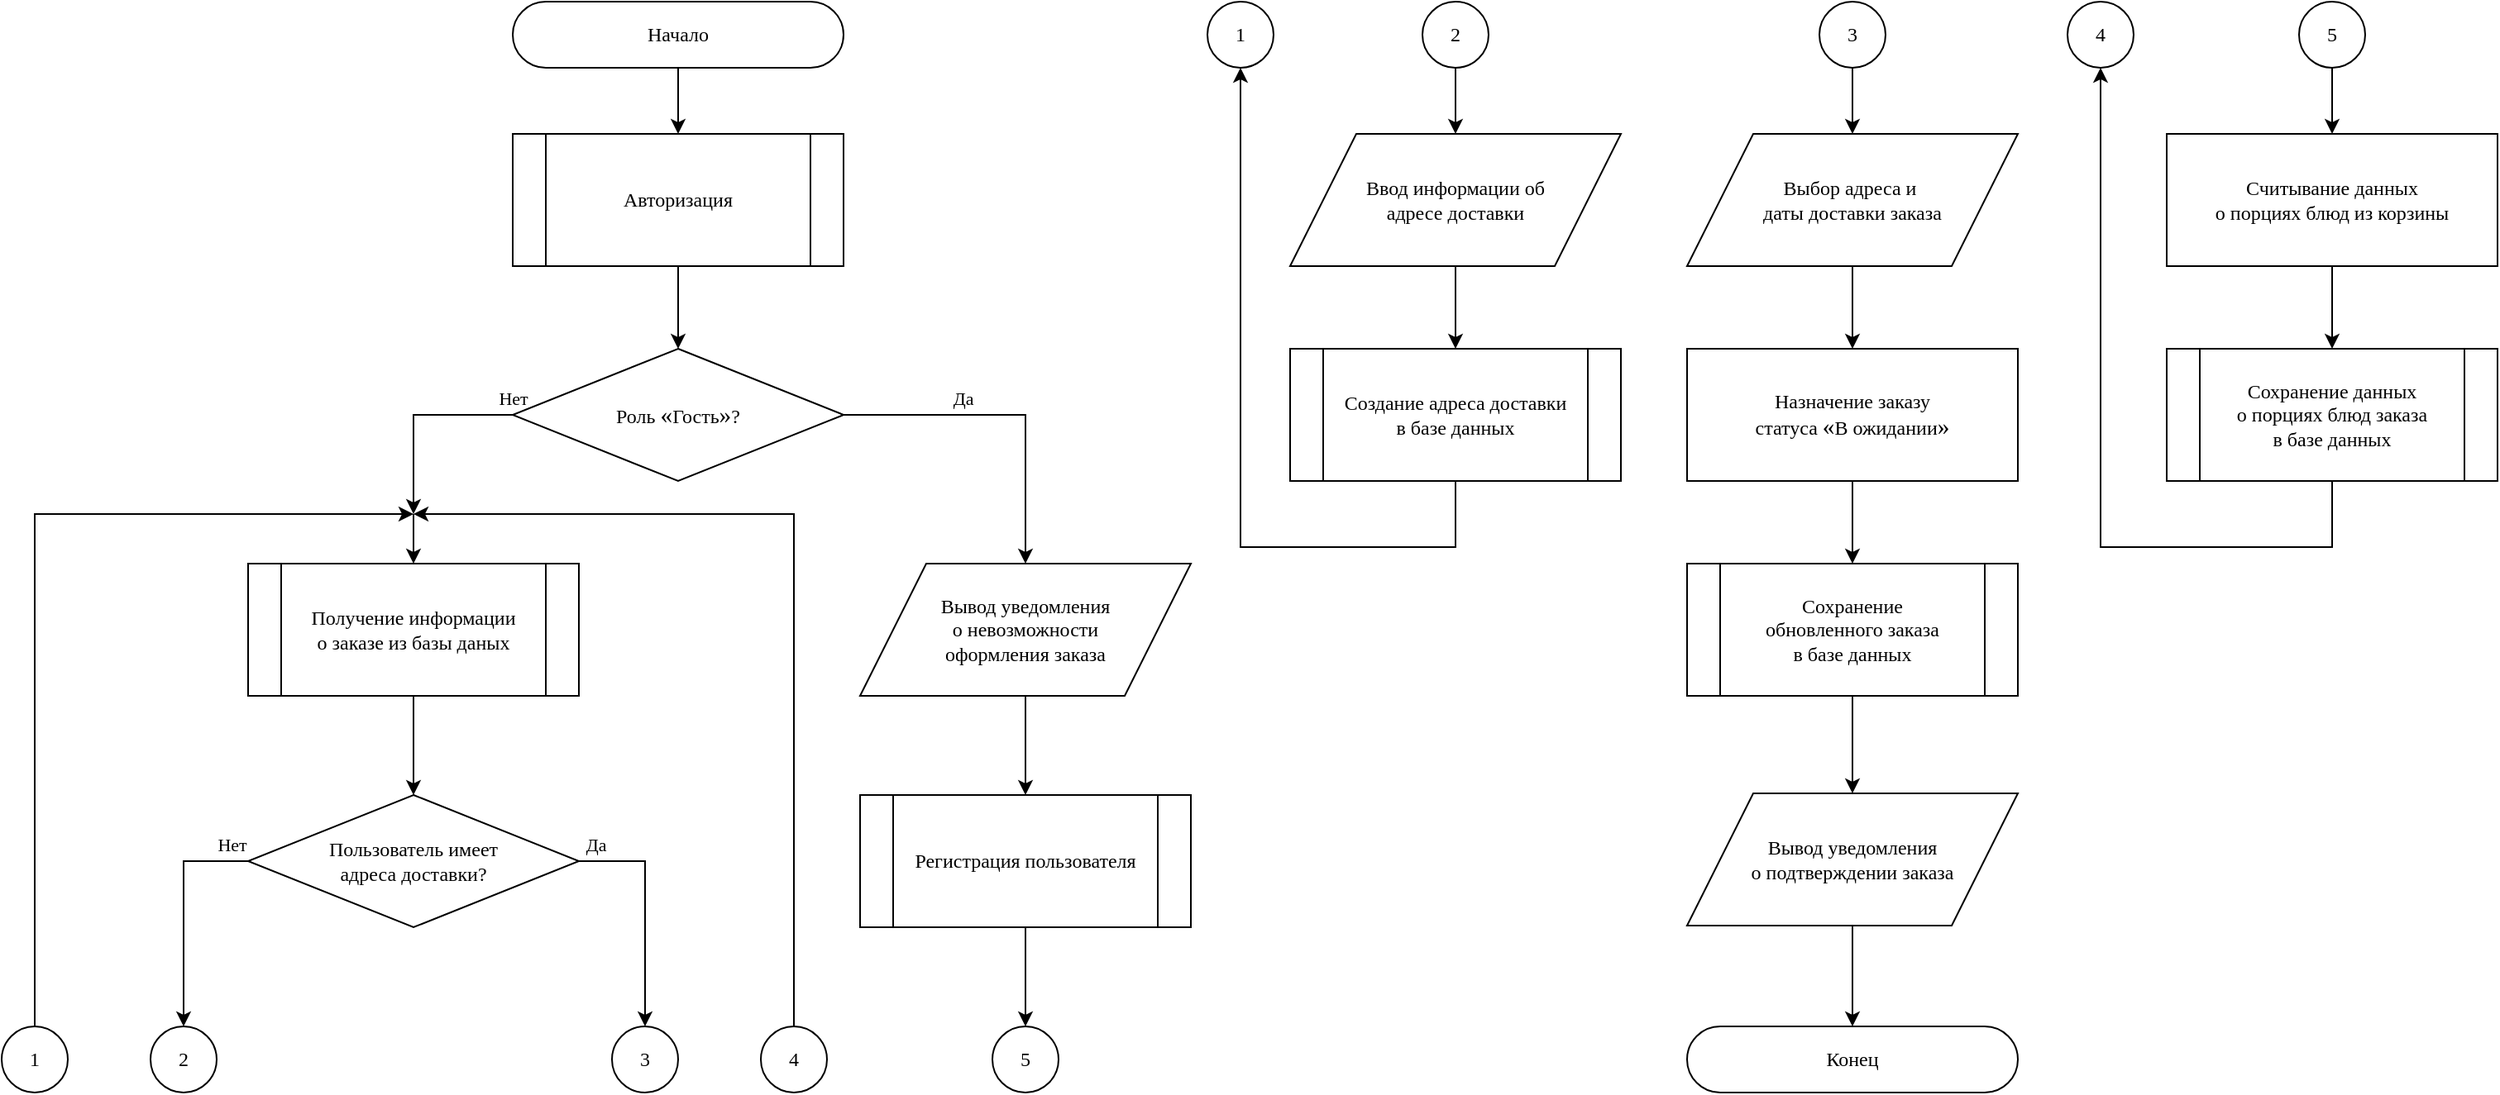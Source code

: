 <mxfile version="24.4.13" type="device">
  <diagram name="Страница 1" id="-n3ZtKhkqxrYvbQOFj7h">
    <mxGraphModel dx="427" dy="647" grid="1" gridSize="10" guides="1" tooltips="1" connect="1" arrows="1" fold="1" page="1" pageScale="1" pageWidth="827" pageHeight="1169" math="0" shadow="0">
      <root>
        <mxCell id="0" />
        <mxCell id="1" parent="0" />
        <mxCell id="wGF4QDSBqwht4SFHpFNi-1" style="edgeStyle=orthogonalEdgeStyle;rounded=0;orthogonalLoop=1;jettySize=auto;html=1;fontFamily=Times New Roman;" parent="1" source="wGF4QDSBqwht4SFHpFNi-2" target="wGF4QDSBqwht4SFHpFNi-42" edge="1">
          <mxGeometry relative="1" as="geometry" />
        </mxCell>
        <mxCell id="wGF4QDSBqwht4SFHpFNi-2" value="Вывод уведомления&lt;div&gt;о невозможности&lt;/div&gt;&lt;div&gt;оформления заказа&lt;/div&gt;" style="shape=parallelogram;perimeter=parallelogramPerimeter;whiteSpace=wrap;html=1;fixedSize=1;fillColor=none;size=40;fontFamily=Times New Roman;" parent="1" vertex="1">
          <mxGeometry x="1720" y="900" width="200" height="80" as="geometry" />
        </mxCell>
        <mxCell id="wGF4QDSBqwht4SFHpFNi-3" style="edgeStyle=orthogonalEdgeStyle;rounded=0;orthogonalLoop=1;jettySize=auto;html=1;fontFamily=Times New Roman;" parent="1" source="wGF4QDSBqwht4SFHpFNi-4" target="wGF4QDSBqwht4SFHpFNi-40" edge="1">
          <mxGeometry relative="1" as="geometry" />
        </mxCell>
        <mxCell id="wGF4QDSBqwht4SFHpFNi-4" value="Считывание данных&lt;div&gt;&lt;span style=&quot;background-color: initial;&quot;&gt;о порциях блюд из корзины&lt;/span&gt;&lt;/div&gt;" style="rounded=0;whiteSpace=wrap;html=1;fillColor=none;fontFamily=Times New Roman;" parent="1" vertex="1">
          <mxGeometry x="2510" y="640" width="200" height="80" as="geometry" />
        </mxCell>
        <mxCell id="wGF4QDSBqwht4SFHpFNi-5" style="edgeStyle=orthogonalEdgeStyle;rounded=0;orthogonalLoop=1;jettySize=auto;html=1;fontFamily=Times New Roman;" parent="1" source="zUssqjBcosS5e7GhP15O-6" edge="1">
          <mxGeometry relative="1" as="geometry">
            <mxPoint x="1450" y="870" as="targetPoint" />
            <Array as="points">
              <mxPoint x="1221" y="870" />
            </Array>
            <mxPoint x="1190" y="1170" as="sourcePoint" />
          </mxGeometry>
        </mxCell>
        <mxCell id="zUssqjBcosS5e7GhP15O-8" style="edgeStyle=orthogonalEdgeStyle;rounded=0;orthogonalLoop=1;jettySize=auto;html=1;" parent="1" source="wGF4QDSBqwht4SFHpFNi-6" target="zUssqjBcosS5e7GhP15O-4" edge="1">
          <mxGeometry relative="1" as="geometry">
            <mxPoint x="1940" y="670" as="targetPoint" />
            <Array as="points">
              <mxPoint x="2080" y="890" />
              <mxPoint x="1950" y="890" />
            </Array>
          </mxGeometry>
        </mxCell>
        <mxCell id="wGF4QDSBqwht4SFHpFNi-6" value="Создание адреса доставки&lt;div&gt;в базе данных&lt;/div&gt;" style="shape=process;whiteSpace=wrap;html=1;backgroundOutline=1;fillColor=none;fontFamily=Times New Roman;" parent="1" vertex="1">
          <mxGeometry x="1980" y="770" width="200" height="80" as="geometry" />
        </mxCell>
        <mxCell id="wGF4QDSBqwht4SFHpFNi-7" style="edgeStyle=orthogonalEdgeStyle;rounded=0;orthogonalLoop=1;jettySize=auto;html=1;fontFamily=Times New Roman;" parent="1" source="wGF4QDSBqwht4SFHpFNi-8" target="wGF4QDSBqwht4SFHpFNi-24" edge="1">
          <mxGeometry relative="1" as="geometry" />
        </mxCell>
        <mxCell id="wGF4QDSBqwht4SFHpFNi-8" value="Получение информации&lt;div&gt;о заказе из базы даных&lt;/div&gt;" style="shape=process;whiteSpace=wrap;html=1;backgroundOutline=1;fillColor=none;fontFamily=Times New Roman;" parent="1" vertex="1">
          <mxGeometry x="1350" y="900" width="200" height="80" as="geometry" />
        </mxCell>
        <mxCell id="wGF4QDSBqwht4SFHpFNi-9" style="edgeStyle=orthogonalEdgeStyle;rounded=0;orthogonalLoop=1;jettySize=auto;html=1;fontFamily=Times New Roman;" parent="1" source="wGF4QDSBqwht4SFHpFNi-43" target="wGF4QDSBqwht4SFHpFNi-15" edge="1">
          <mxGeometry relative="1" as="geometry">
            <mxPoint x="1600" y="720" as="sourcePoint" />
          </mxGeometry>
        </mxCell>
        <mxCell id="wGF4QDSBqwht4SFHpFNi-11" style="edgeStyle=orthogonalEdgeStyle;rounded=0;orthogonalLoop=1;jettySize=auto;html=1;fontFamily=Times New Roman;" parent="1" source="wGF4QDSBqwht4SFHpFNi-15" target="wGF4QDSBqwht4SFHpFNi-2" edge="1">
          <mxGeometry relative="1" as="geometry" />
        </mxCell>
        <mxCell id="wGF4QDSBqwht4SFHpFNi-12" value="Да" style="edgeLabel;html=1;align=center;verticalAlign=middle;resizable=0;points=[];fontFamily=Times New Roman;" parent="wGF4QDSBqwht4SFHpFNi-11" vertex="1" connectable="0">
          <mxGeometry x="-0.023" y="1" relative="1" as="geometry">
            <mxPoint x="-26" y="-9" as="offset" />
          </mxGeometry>
        </mxCell>
        <mxCell id="wGF4QDSBqwht4SFHpFNi-13" style="edgeStyle=orthogonalEdgeStyle;rounded=0;orthogonalLoop=1;jettySize=auto;html=1;fontFamily=Times New Roman;" parent="1" source="wGF4QDSBqwht4SFHpFNi-15" edge="1">
          <mxGeometry relative="1" as="geometry">
            <Array as="points">
              <mxPoint x="1450" y="810" />
            </Array>
            <mxPoint x="1450" y="870" as="targetPoint" />
          </mxGeometry>
        </mxCell>
        <mxCell id="wGF4QDSBqwht4SFHpFNi-14" value="Нет" style="edgeLabel;html=1;align=center;verticalAlign=middle;resizable=0;points=[];fontFamily=Times New Roman;" parent="wGF4QDSBqwht4SFHpFNi-13" vertex="1" connectable="0">
          <mxGeometry x="-0.622" relative="1" as="geometry">
            <mxPoint x="22" y="-10" as="offset" />
          </mxGeometry>
        </mxCell>
        <mxCell id="wGF4QDSBqwht4SFHpFNi-15" value="Роль&amp;nbsp;&lt;span style=&quot;font-size:11.0pt;line-height:115%;&lt;br/&gt;font-family:&amp;quot;Calibri&amp;quot;,sans-serif;mso-ascii-theme-font:minor-latin;mso-fareast-font-family:&lt;br/&gt;Calibri;mso-fareast-theme-font:minor-latin;mso-hansi-theme-font:minor-latin;&lt;br/&gt;mso-bidi-font-family:&amp;quot;Times New Roman&amp;quot;;mso-bidi-theme-font:minor-bidi;&lt;br/&gt;mso-ansi-language:RU;mso-fareast-language:EN-US;mso-bidi-language:AR-SA&quot;&gt;«&lt;/span&gt;Гость&lt;span style=&quot;font-size:11.0pt;line-height:115%;&lt;br/&gt;font-family:&amp;quot;Calibri&amp;quot;,sans-serif;mso-ascii-theme-font:minor-latin;mso-fareast-font-family:&lt;br/&gt;Calibri;mso-fareast-theme-font:minor-latin;mso-hansi-theme-font:minor-latin;&lt;br/&gt;mso-bidi-font-family:&amp;quot;Times New Roman&amp;quot;;mso-bidi-theme-font:minor-bidi;&lt;br/&gt;mso-ansi-language:RU;mso-fareast-language:EN-US;mso-bidi-language:AR-SA&quot;&gt;»&lt;/span&gt;?" style="rhombus;whiteSpace=wrap;html=1;fillColor=none;fontFamily=Times New Roman;" parent="1" vertex="1">
          <mxGeometry x="1510" y="770" width="200" height="80" as="geometry" />
        </mxCell>
        <mxCell id="wGF4QDSBqwht4SFHpFNi-16" style="edgeStyle=orthogonalEdgeStyle;rounded=0;orthogonalLoop=1;jettySize=auto;html=1;fontFamily=Times New Roman;" parent="1" source="wGF4QDSBqwht4SFHpFNi-17" target="wGF4QDSBqwht4SFHpFNi-33" edge="1">
          <mxGeometry relative="1" as="geometry" />
        </mxCell>
        <mxCell id="wGF4QDSBqwht4SFHpFNi-17" value="Назначение заказу&lt;div&gt;статуса&amp;nbsp;&lt;span style=&quot;font-size: 14.667px; background-color: initial;&quot;&gt;«&lt;/span&gt;&lt;span style=&quot;background-color: initial;&quot;&gt;В ожидании&lt;/span&gt;&lt;span style=&quot;font-size: 14.667px; background-color: initial;&quot;&gt;»&lt;/span&gt;&lt;/div&gt;" style="rounded=0;whiteSpace=wrap;html=1;fillColor=none;fontFamily=Times New Roman;" parent="1" vertex="1">
          <mxGeometry x="2220" y="770" width="200" height="80" as="geometry" />
        </mxCell>
        <mxCell id="wGF4QDSBqwht4SFHpFNi-19" value="Выбор адреса и&amp;nbsp;&lt;div&gt;даты доставки заказа&lt;/div&gt;" style="shape=parallelogram;perimeter=parallelogramPerimeter;whiteSpace=wrap;html=1;fixedSize=1;fillColor=none;size=40;fontFamily=Times New Roman;" parent="1" vertex="1">
          <mxGeometry x="2220" y="640" width="200" height="80" as="geometry" />
        </mxCell>
        <mxCell id="wGF4QDSBqwht4SFHpFNi-20" style="edgeStyle=orthogonalEdgeStyle;rounded=0;orthogonalLoop=1;jettySize=auto;html=1;fontFamily=Times New Roman;" parent="1" source="wGF4QDSBqwht4SFHpFNi-24" target="zUssqjBcosS5e7GhP15O-5" edge="1">
          <mxGeometry relative="1" as="geometry" />
        </mxCell>
        <mxCell id="wGF4QDSBqwht4SFHpFNi-21" value="Нет" style="edgeLabel;html=1;align=center;verticalAlign=middle;resizable=0;points=[];fontFamily=Times New Roman;" parent="wGF4QDSBqwht4SFHpFNi-20" vertex="1" connectable="0">
          <mxGeometry x="0.254" relative="1" as="geometry">
            <mxPoint x="29" y="-58" as="offset" />
          </mxGeometry>
        </mxCell>
        <mxCell id="wGF4QDSBqwht4SFHpFNi-22" style="edgeStyle=orthogonalEdgeStyle;rounded=0;orthogonalLoop=1;jettySize=auto;html=1;fontFamily=Times New Roman;" parent="1" source="wGF4QDSBqwht4SFHpFNi-24" target="wGF4QDSBqwht4SFHpFNi-34" edge="1">
          <mxGeometry relative="1" as="geometry">
            <Array as="points">
              <mxPoint x="1590" y="1080" />
            </Array>
          </mxGeometry>
        </mxCell>
        <mxCell id="wGF4QDSBqwht4SFHpFNi-23" value="Да" style="edgeLabel;html=1;align=center;verticalAlign=middle;resizable=0;points=[];fontFamily=Times New Roman;" parent="wGF4QDSBqwht4SFHpFNi-22" vertex="1" connectable="0">
          <mxGeometry x="0.568" y="-1" relative="1" as="geometry">
            <mxPoint x="-29" y="-80" as="offset" />
          </mxGeometry>
        </mxCell>
        <mxCell id="wGF4QDSBqwht4SFHpFNi-24" value="Пользователь имеет&lt;div&gt;адреса доставки?&lt;/div&gt;" style="rhombus;whiteSpace=wrap;html=1;fillColor=none;fontFamily=Times New Roman;" parent="1" vertex="1">
          <mxGeometry x="1350" y="1040" width="200" height="80" as="geometry" />
        </mxCell>
        <mxCell id="wGF4QDSBqwht4SFHpFNi-25" style="edgeStyle=orthogonalEdgeStyle;rounded=0;orthogonalLoop=1;jettySize=auto;html=1;fontFamily=Times New Roman;" parent="1" source="wGF4QDSBqwht4SFHpFNi-26" target="wGF4QDSBqwht4SFHpFNi-6" edge="1">
          <mxGeometry relative="1" as="geometry" />
        </mxCell>
        <mxCell id="wGF4QDSBqwht4SFHpFNi-26" value="Ввод информации об&lt;div&gt;адресе доставки&lt;/div&gt;" style="shape=parallelogram;perimeter=parallelogramPerimeter;whiteSpace=wrap;html=1;fixedSize=1;fillColor=none;size=40;fontFamily=Times New Roman;" parent="1" vertex="1">
          <mxGeometry x="1980" y="640" width="200" height="80" as="geometry" />
        </mxCell>
        <mxCell id="wGF4QDSBqwht4SFHpFNi-27" style="edgeStyle=orthogonalEdgeStyle;rounded=0;orthogonalLoop=1;jettySize=auto;html=1;fontFamily=Times New Roman;" parent="1" source="wGF4QDSBqwht4SFHpFNi-28" target="wGF4QDSBqwht4SFHpFNi-43" edge="1">
          <mxGeometry relative="1" as="geometry">
            <mxPoint x="1600" y="640" as="targetPoint" />
          </mxGeometry>
        </mxCell>
        <mxCell id="wGF4QDSBqwht4SFHpFNi-28" value="Начало" style="rounded=1;whiteSpace=wrap;html=1;arcSize=50;fillColor=none;fontFamily=Times New Roman;" parent="1" vertex="1">
          <mxGeometry x="1510" y="560" width="200" height="40" as="geometry" />
        </mxCell>
        <mxCell id="wGF4QDSBqwht4SFHpFNi-29" value="Конец" style="rounded=1;whiteSpace=wrap;html=1;arcSize=50;fillColor=none;fontFamily=Times New Roman;" parent="1" vertex="1">
          <mxGeometry x="2220" y="1180" width="200" height="40" as="geometry" />
        </mxCell>
        <mxCell id="wGF4QDSBqwht4SFHpFNi-30" style="edgeStyle=orthogonalEdgeStyle;rounded=0;orthogonalLoop=1;jettySize=auto;html=1;fontFamily=Times New Roman;" parent="1" source="wGF4QDSBqwht4SFHpFNi-19" target="wGF4QDSBqwht4SFHpFNi-17" edge="1">
          <mxGeometry relative="1" as="geometry">
            <mxPoint x="2320" y="780.0" as="sourcePoint" />
          </mxGeometry>
        </mxCell>
        <mxCell id="wGF4QDSBqwht4SFHpFNi-32" style="edgeStyle=orthogonalEdgeStyle;rounded=0;orthogonalLoop=1;jettySize=auto;html=1;fontFamily=Times New Roman;" parent="1" source="wGF4QDSBqwht4SFHpFNi-33" target="wGF4QDSBqwht4SFHpFNi-38" edge="1">
          <mxGeometry relative="1" as="geometry" />
        </mxCell>
        <mxCell id="wGF4QDSBqwht4SFHpFNi-33" value="Сохранение&lt;div&gt;обновленного заказа&lt;/div&gt;&lt;div&gt;в базе данных&lt;/div&gt;" style="shape=process;whiteSpace=wrap;html=1;backgroundOutline=1;fillColor=none;fontFamily=Times New Roman;" parent="1" vertex="1">
          <mxGeometry x="2220" y="900" width="200" height="80" as="geometry" />
        </mxCell>
        <mxCell id="wGF4QDSBqwht4SFHpFNi-34" value="3" style="ellipse;whiteSpace=wrap;html=1;aspect=fixed;fillColor=none;fontFamily=Times New Roman;" parent="1" vertex="1">
          <mxGeometry x="1570" y="1180" width="40" height="40" as="geometry" />
        </mxCell>
        <mxCell id="wGF4QDSBqwht4SFHpFNi-35" style="edgeStyle=orthogonalEdgeStyle;rounded=0;orthogonalLoop=1;jettySize=auto;html=1;fontFamily=Times New Roman;" parent="1" source="wGF4QDSBqwht4SFHpFNi-36" target="wGF4QDSBqwht4SFHpFNi-19" edge="1">
          <mxGeometry relative="1" as="geometry" />
        </mxCell>
        <mxCell id="wGF4QDSBqwht4SFHpFNi-36" value="3" style="ellipse;whiteSpace=wrap;html=1;aspect=fixed;fillColor=none;fontFamily=Times New Roman;" parent="1" vertex="1">
          <mxGeometry x="2300" y="560" width="40" height="40" as="geometry" />
        </mxCell>
        <mxCell id="wGF4QDSBqwht4SFHpFNi-37" style="edgeStyle=orthogonalEdgeStyle;rounded=0;orthogonalLoop=1;jettySize=auto;html=1;fontFamily=Times New Roman;" parent="1" source="wGF4QDSBqwht4SFHpFNi-38" target="wGF4QDSBqwht4SFHpFNi-29" edge="1">
          <mxGeometry relative="1" as="geometry" />
        </mxCell>
        <mxCell id="wGF4QDSBqwht4SFHpFNi-38" value="Вывод&amp;nbsp;&lt;span style=&quot;background-color: initial;&quot;&gt;уведомления&lt;/span&gt;&lt;div&gt;&lt;div&gt;о подтверждении&amp;nbsp;&lt;span style=&quot;background-color: initial;&quot;&gt;заказа&lt;/span&gt;&lt;/div&gt;&lt;/div&gt;" style="shape=parallelogram;perimeter=parallelogramPerimeter;whiteSpace=wrap;html=1;fixedSize=1;fillColor=none;size=40;fontFamily=Times New Roman;" parent="1" vertex="1">
          <mxGeometry x="2220" y="1039" width="200" height="80" as="geometry" />
        </mxCell>
        <mxCell id="wGF4QDSBqwht4SFHpFNi-39" style="edgeStyle=orthogonalEdgeStyle;rounded=0;orthogonalLoop=1;jettySize=auto;html=1;fontFamily=Times New Roman;" parent="1" source="zUssqjBcosS5e7GhP15O-9" edge="1">
          <mxGeometry relative="1" as="geometry">
            <mxPoint x="1450" y="870" as="targetPoint" />
            <Array as="points">
              <mxPoint x="1680" y="870" />
            </Array>
          </mxGeometry>
        </mxCell>
        <mxCell id="zUssqjBcosS5e7GhP15O-12" style="edgeStyle=orthogonalEdgeStyle;rounded=0;orthogonalLoop=1;jettySize=auto;html=1;" parent="1" source="wGF4QDSBqwht4SFHpFNi-40" target="zUssqjBcosS5e7GhP15O-2" edge="1">
          <mxGeometry relative="1" as="geometry">
            <Array as="points">
              <mxPoint x="2610" y="890" />
              <mxPoint x="2470" y="890" />
            </Array>
          </mxGeometry>
        </mxCell>
        <mxCell id="wGF4QDSBqwht4SFHpFNi-40" value="Сохранение данных&lt;div&gt;о порциях блюд&amp;nbsp;&lt;span style=&quot;background-color: initial;&quot;&gt;заказа&lt;/span&gt;&lt;/div&gt;&lt;div&gt;&lt;span style=&quot;background-color: initial;&quot;&gt;в базе данных&lt;/span&gt;&lt;/div&gt;" style="shape=process;whiteSpace=wrap;html=1;backgroundOutline=1;fillColor=none;fontFamily=Times New Roman;" parent="1" vertex="1">
          <mxGeometry x="2510" y="770" width="200" height="80" as="geometry" />
        </mxCell>
        <mxCell id="wGF4QDSBqwht4SFHpFNi-41" style="edgeStyle=orthogonalEdgeStyle;rounded=0;orthogonalLoop=1;jettySize=auto;html=1;fontFamily=Times New Roman;" parent="1" source="wGF4QDSBqwht4SFHpFNi-42" target="zUssqjBcosS5e7GhP15O-10" edge="1">
          <mxGeometry relative="1" as="geometry">
            <Array as="points" />
          </mxGeometry>
        </mxCell>
        <mxCell id="wGF4QDSBqwht4SFHpFNi-42" value="Регистрация пользователя" style="shape=process;whiteSpace=wrap;html=1;backgroundOutline=1;fillColor=none;fontFamily=Times New Roman;" parent="1" vertex="1">
          <mxGeometry x="1720" y="1040" width="200" height="80" as="geometry" />
        </mxCell>
        <mxCell id="wGF4QDSBqwht4SFHpFNi-43" value="Авторизация" style="shape=process;whiteSpace=wrap;html=1;backgroundOutline=1;fillColor=none;fontFamily=Times New Roman;" parent="1" vertex="1">
          <mxGeometry x="1510" y="640" width="200" height="80" as="geometry" />
        </mxCell>
        <mxCell id="zUssqjBcosS5e7GhP15O-7" style="edgeStyle=orthogonalEdgeStyle;rounded=0;orthogonalLoop=1;jettySize=auto;html=1;" parent="1" source="zUssqjBcosS5e7GhP15O-1" target="wGF4QDSBqwht4SFHpFNi-26" edge="1">
          <mxGeometry relative="1" as="geometry" />
        </mxCell>
        <mxCell id="zUssqjBcosS5e7GhP15O-1" value="2" style="ellipse;whiteSpace=wrap;html=1;aspect=fixed;fillColor=none;fontFamily=Times New Roman;" parent="1" vertex="1">
          <mxGeometry x="2060" y="560" width="40" height="40" as="geometry" />
        </mxCell>
        <mxCell id="zUssqjBcosS5e7GhP15O-2" value="4" style="ellipse;whiteSpace=wrap;html=1;aspect=fixed;fillColor=none;fontFamily=Times New Roman;" parent="1" vertex="1">
          <mxGeometry x="2450" y="560" width="40" height="40" as="geometry" />
        </mxCell>
        <mxCell id="zUssqjBcosS5e7GhP15O-11" style="edgeStyle=orthogonalEdgeStyle;rounded=0;orthogonalLoop=1;jettySize=auto;html=1;" parent="1" source="zUssqjBcosS5e7GhP15O-3" target="wGF4QDSBqwht4SFHpFNi-4" edge="1">
          <mxGeometry relative="1" as="geometry" />
        </mxCell>
        <mxCell id="zUssqjBcosS5e7GhP15O-3" value="5" style="ellipse;whiteSpace=wrap;html=1;aspect=fixed;fillColor=none;fontFamily=Times New Roman;" parent="1" vertex="1">
          <mxGeometry x="2590" y="560" width="40" height="40" as="geometry" />
        </mxCell>
        <mxCell id="zUssqjBcosS5e7GhP15O-4" value="1" style="ellipse;whiteSpace=wrap;html=1;aspect=fixed;fillColor=none;fontFamily=Times New Roman;" parent="1" vertex="1">
          <mxGeometry x="1930" y="560" width="40" height="40" as="geometry" />
        </mxCell>
        <mxCell id="zUssqjBcosS5e7GhP15O-5" value="2" style="ellipse;whiteSpace=wrap;html=1;aspect=fixed;fillColor=none;fontFamily=Times New Roman;" parent="1" vertex="1">
          <mxGeometry x="1291" y="1180" width="40" height="40" as="geometry" />
        </mxCell>
        <mxCell id="zUssqjBcosS5e7GhP15O-6" value="1" style="ellipse;whiteSpace=wrap;html=1;aspect=fixed;fillColor=none;fontFamily=Times New Roman;" parent="1" vertex="1">
          <mxGeometry x="1201" y="1180" width="40" height="40" as="geometry" />
        </mxCell>
        <mxCell id="zUssqjBcosS5e7GhP15O-9" value="4" style="ellipse;whiteSpace=wrap;html=1;aspect=fixed;fillColor=none;fontFamily=Times New Roman;" parent="1" vertex="1">
          <mxGeometry x="1660" y="1180" width="40" height="40" as="geometry" />
        </mxCell>
        <mxCell id="zUssqjBcosS5e7GhP15O-10" value="5" style="ellipse;whiteSpace=wrap;html=1;aspect=fixed;fillColor=none;fontFamily=Times New Roman;" parent="1" vertex="1">
          <mxGeometry x="1800" y="1180" width="40" height="40" as="geometry" />
        </mxCell>
        <mxCell id="zUssqjBcosS5e7GhP15O-16" style="edgeStyle=orthogonalEdgeStyle;rounded=0;orthogonalLoop=1;jettySize=auto;html=1;fontFamily=Times New Roman;" parent="1" target="wGF4QDSBqwht4SFHpFNi-8" edge="1">
          <mxGeometry relative="1" as="geometry">
            <mxPoint x="1660" y="730" as="targetPoint" />
            <Array as="points">
              <mxPoint x="1450" y="890" />
              <mxPoint x="1450" y="890" />
            </Array>
            <mxPoint x="1450" y="870" as="sourcePoint" />
          </mxGeometry>
        </mxCell>
      </root>
    </mxGraphModel>
  </diagram>
</mxfile>

